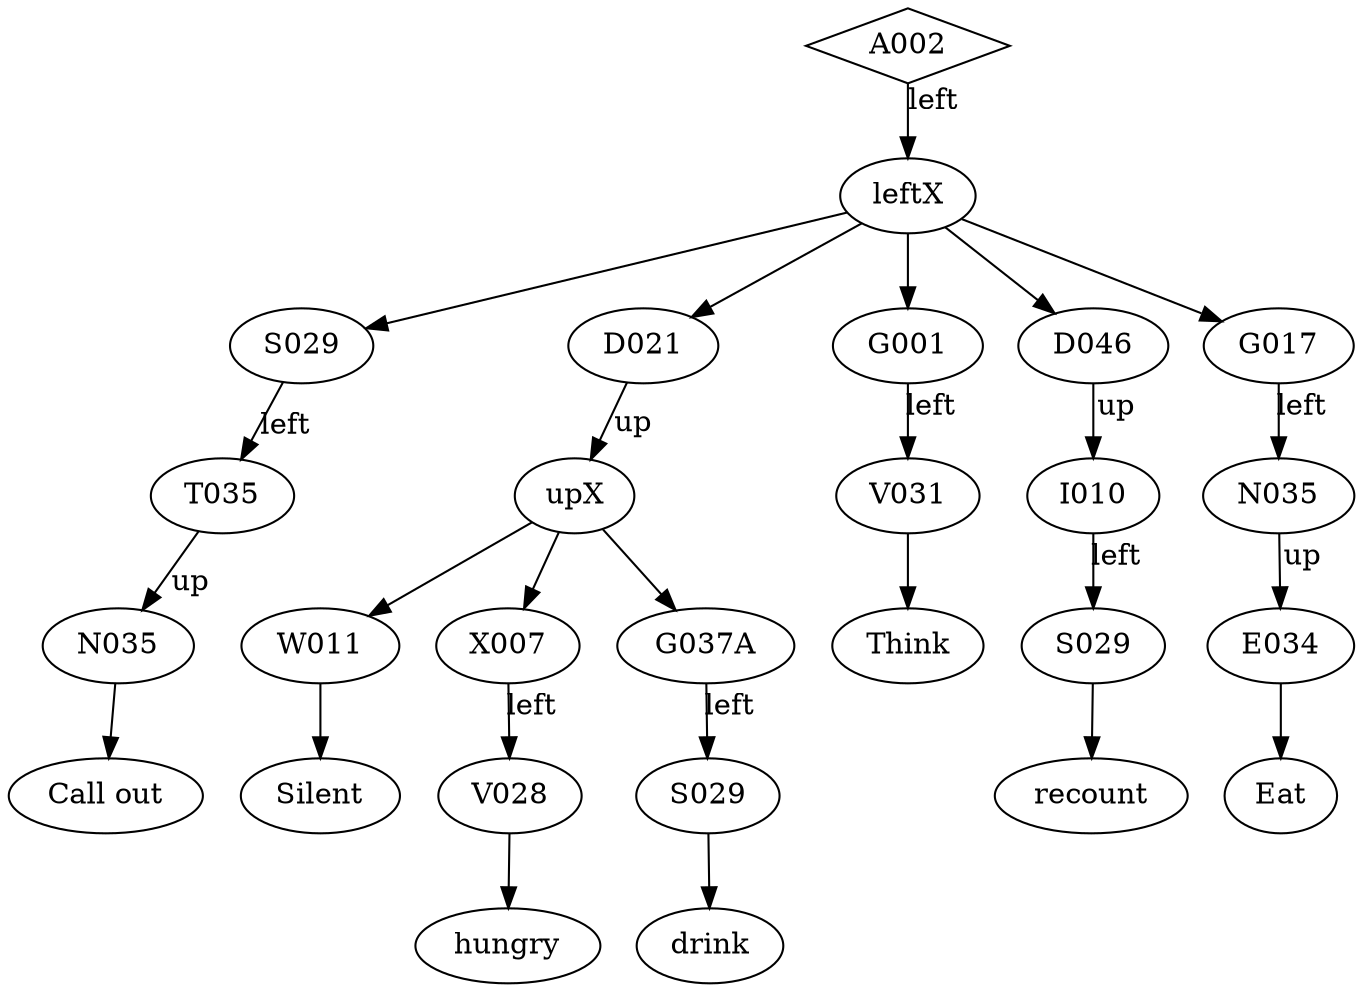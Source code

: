 digraph A002{
    //LABELS
    S029_I010[label="S029"]
    S029_G037A[label="S029"]
    N035_G017[label="N035"]

    A002 [shape=diamond];
    A002->leftX[headlabel="left" labeldistance=3];

    //LEFT
    leftX->S029
    S029->T035[headlabel="left" labeldistance=2.7] ;
    T035->N035[headlabel="up" labeldistance=2.7] ;
    N035->"Call out"

    leftX->D021
    D021->upX[headlabel="up" labeldistance=2.7] ;
    upX->W011->"Silent"
    upX->X007
    X007->V028[headlabel="left" labeldistance=2.7] ;
    V028->"hungry"
    upX->G037A
    G037A->S029_G037A[headlabel="left" labeldistance=2.7] ;
    S029_G037A->"drink"

    leftX->G001
    G001->V031[headlabel="left" labeldistance=2.7] ;
    V031->"Think"

    leftX->D046
    D046->I010[headlabel="up" labeldistance=2.7] ;
    I010->S029_I010[headlabel="left" labeldistance=2.7] ;
    S029_I010->"recount"

    leftX->G017
    G017->N035_G017[headlabel="left" labeldistance=2.7] ;
    N035_G017->E034[headlabel="up" labeldistance=2.7] ;
    E034->"Eat"
}